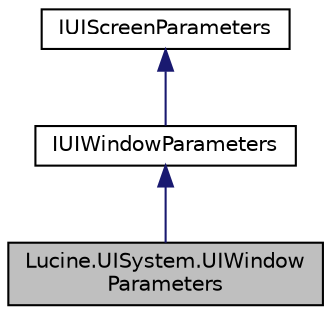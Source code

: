digraph "Lucine.UISystem.UIWindowParameters"
{
 // LATEX_PDF_SIZE
  edge [fontname="Helvetica",fontsize="10",labelfontname="Helvetica",labelfontsize="10"];
  node [fontname="Helvetica",fontsize="10",shape=record];
  Node1 [label="Lucine.UISystem.UIWindow\lParameters",height=0.2,width=0.4,color="black", fillcolor="grey75", style="filled", fontcolor="black",tooltip="Base class for WindowParameters Implement the IUIWindowParameters Default parameters for windows : hi..."];
  Node2 -> Node1 [dir="back",color="midnightblue",fontsize="10",style="solid",fontname="Helvetica"];
  Node2 [label="IUIWindowParameters",height=0.2,width=0.4,color="black", fillcolor="white", style="filled",URL="$interface_lucine_1_1_u_i_system_1_1_i_u_i_window_parameters.html",tooltip="Interface for the window parameters (will be used in inspector)"];
  Node3 -> Node2 [dir="back",color="midnightblue",fontsize="10",style="solid",fontname="Helvetica"];
  Node3 [label="IUIScreenParameters",height=0.2,width=0.4,color="black", fillcolor="white", style="filled",URL="$interface_lucine_1_1_u_i_system_1_1_i_u_i_screen_parameters.html",tooltip="Base interface for screen parameters No parameters screens"];
}

